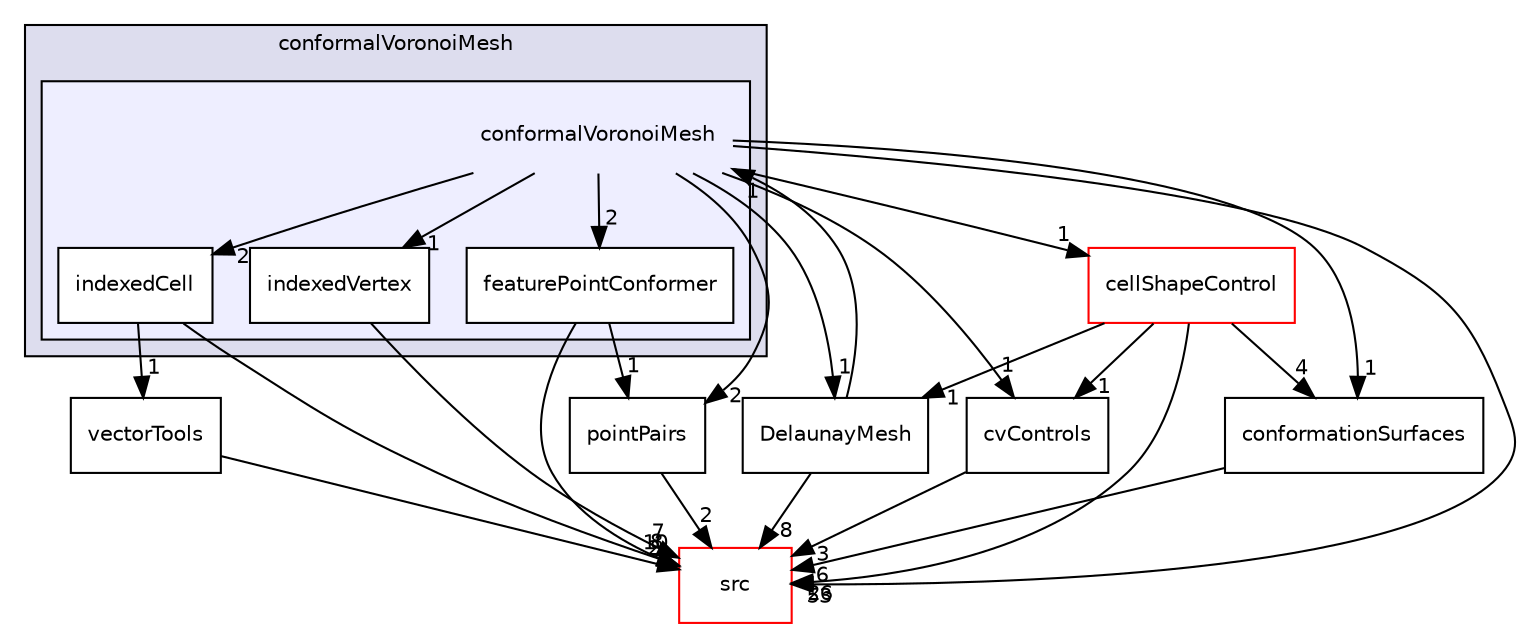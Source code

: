 digraph "applications/utilities/mesh/generation/foamyMesh/conformalVoronoiMesh/conformalVoronoiMesh" {
  bgcolor=transparent;
  compound=true
  node [ fontsize="10", fontname="Helvetica"];
  edge [ labelfontsize="10", labelfontname="Helvetica"];
  subgraph clusterdir_616e89101b4d92e7765258ddbabd9ee1 {
    graph [ bgcolor="#ddddee", pencolor="black", label="conformalVoronoiMesh" fontname="Helvetica", fontsize="10", URL="dir_616e89101b4d92e7765258ddbabd9ee1.html"]
  subgraph clusterdir_38479fab6fd543e227b5b42ac4c0dfc7 {
    graph [ bgcolor="#eeeeff", pencolor="black", label="" URL="dir_38479fab6fd543e227b5b42ac4c0dfc7.html"];
    dir_38479fab6fd543e227b5b42ac4c0dfc7 [shape=plaintext label="conformalVoronoiMesh"];
    dir_de98c3e0e371c276cf855bb9ec013fb6 [shape=box label="featurePointConformer" color="black" fillcolor="white" style="filled" URL="dir_de98c3e0e371c276cf855bb9ec013fb6.html"];
    dir_f4183c3f6d9cc157fe7fe0435fee2f07 [shape=box label="indexedCell" color="black" fillcolor="white" style="filled" URL="dir_f4183c3f6d9cc157fe7fe0435fee2f07.html"];
    dir_5a469ccca99acd8bd417fdaf8ddf2553 [shape=box label="indexedVertex" color="black" fillcolor="white" style="filled" URL="dir_5a469ccca99acd8bd417fdaf8ddf2553.html"];
  }
  }
  dir_5088df82dcf25da56e0bc3a1a53ca996 [shape=box label="cellShapeControl" color="red" URL="dir_5088df82dcf25da56e0bc3a1a53ca996.html"];
  dir_2620dcc07dc81ce1ef4379237ffdbf3e [shape=box label="conformationSurfaces" URL="dir_2620dcc07dc81ce1ef4379237ffdbf3e.html"];
  dir_68267d1309a1af8e8297ef4c3efbcdba [shape=box label="src" color="red" URL="dir_68267d1309a1af8e8297ef4c3efbcdba.html"];
  dir_1543b8a6d220e21e5fbeac0f48280051 [shape=box label="pointPairs" URL="dir_1543b8a6d220e21e5fbeac0f48280051.html"];
  dir_f4d01ad48707ad98cc7281212f7416bd [shape=box label="vectorTools" URL="dir_f4d01ad48707ad98cc7281212f7416bd.html"];
  dir_471504e124fb95463a01ec68989610e1 [shape=box label="DelaunayMesh" URL="dir_471504e124fb95463a01ec68989610e1.html"];
  dir_3773ff5f824037b21f2838751d739525 [shape=box label="cvControls" URL="dir_3773ff5f824037b21f2838751d739525.html"];
  dir_5088df82dcf25da56e0bc3a1a53ca996->dir_2620dcc07dc81ce1ef4379237ffdbf3e [headlabel="4", labeldistance=1.5 headhref="dir_000512_000542.html"];
  dir_5088df82dcf25da56e0bc3a1a53ca996->dir_68267d1309a1af8e8297ef4c3efbcdba [headlabel="26", labeldistance=1.5 headhref="dir_000512_000735.html"];
  dir_5088df82dcf25da56e0bc3a1a53ca996->dir_471504e124fb95463a01ec68989610e1 [headlabel="1", labeldistance=1.5 headhref="dir_000512_000544.html"];
  dir_5088df82dcf25da56e0bc3a1a53ca996->dir_3773ff5f824037b21f2838751d739525 [headlabel="1", labeldistance=1.5 headhref="dir_000512_000543.html"];
  dir_2620dcc07dc81ce1ef4379237ffdbf3e->dir_68267d1309a1af8e8297ef4c3efbcdba [headlabel="6", labeldistance=1.5 headhref="dir_000542_000735.html"];
  dir_1543b8a6d220e21e5fbeac0f48280051->dir_68267d1309a1af8e8297ef4c3efbcdba [headlabel="2", labeldistance=1.5 headhref="dir_000557_000735.html"];
  dir_38479fab6fd543e227b5b42ac4c0dfc7->dir_5088df82dcf25da56e0bc3a1a53ca996 [headlabel="1", labeldistance=1.5 headhref="dir_000537_000512.html"];
  dir_38479fab6fd543e227b5b42ac4c0dfc7->dir_2620dcc07dc81ce1ef4379237ffdbf3e [headlabel="1", labeldistance=1.5 headhref="dir_000537_000542.html"];
  dir_38479fab6fd543e227b5b42ac4c0dfc7->dir_68267d1309a1af8e8297ef4c3efbcdba [headlabel="53", labeldistance=1.5 headhref="dir_000537_000735.html"];
  dir_38479fab6fd543e227b5b42ac4c0dfc7->dir_1543b8a6d220e21e5fbeac0f48280051 [headlabel="2", labeldistance=1.5 headhref="dir_000537_000557.html"];
  dir_38479fab6fd543e227b5b42ac4c0dfc7->dir_471504e124fb95463a01ec68989610e1 [headlabel="1", labeldistance=1.5 headhref="dir_000537_000544.html"];
  dir_38479fab6fd543e227b5b42ac4c0dfc7->dir_5a469ccca99acd8bd417fdaf8ddf2553 [headlabel="1", labeldistance=1.5 headhref="dir_000537_000540.html"];
  dir_38479fab6fd543e227b5b42ac4c0dfc7->dir_3773ff5f824037b21f2838751d739525 [headlabel="1", labeldistance=1.5 headhref="dir_000537_000543.html"];
  dir_38479fab6fd543e227b5b42ac4c0dfc7->dir_f4183c3f6d9cc157fe7fe0435fee2f07 [headlabel="2", labeldistance=1.5 headhref="dir_000537_000539.html"];
  dir_38479fab6fd543e227b5b42ac4c0dfc7->dir_de98c3e0e371c276cf855bb9ec013fb6 [headlabel="2", labeldistance=1.5 headhref="dir_000537_000538.html"];
  dir_f4d01ad48707ad98cc7281212f7416bd->dir_68267d1309a1af8e8297ef4c3efbcdba [headlabel="2", labeldistance=1.5 headhref="dir_000564_000735.html"];
  dir_471504e124fb95463a01ec68989610e1->dir_68267d1309a1af8e8297ef4c3efbcdba [headlabel="8", labeldistance=1.5 headhref="dir_000544_000735.html"];
  dir_471504e124fb95463a01ec68989610e1->dir_38479fab6fd543e227b5b42ac4c0dfc7 [headlabel="1", labeldistance=1.5 headhref="dir_000544_000537.html"];
  dir_5a469ccca99acd8bd417fdaf8ddf2553->dir_68267d1309a1af8e8297ef4c3efbcdba [headlabel="7", labeldistance=1.5 headhref="dir_000540_000735.html"];
  dir_3773ff5f824037b21f2838751d739525->dir_68267d1309a1af8e8297ef4c3efbcdba [headlabel="3", labeldistance=1.5 headhref="dir_000543_000735.html"];
  dir_f4183c3f6d9cc157fe7fe0435fee2f07->dir_68267d1309a1af8e8297ef4c3efbcdba [headlabel="10", labeldistance=1.5 headhref="dir_000539_000735.html"];
  dir_f4183c3f6d9cc157fe7fe0435fee2f07->dir_f4d01ad48707ad98cc7281212f7416bd [headlabel="1", labeldistance=1.5 headhref="dir_000539_000564.html"];
  dir_de98c3e0e371c276cf855bb9ec013fb6->dir_68267d1309a1af8e8297ef4c3efbcdba [headlabel="8", labeldistance=1.5 headhref="dir_000538_000735.html"];
  dir_de98c3e0e371c276cf855bb9ec013fb6->dir_1543b8a6d220e21e5fbeac0f48280051 [headlabel="1", labeldistance=1.5 headhref="dir_000538_000557.html"];
}
